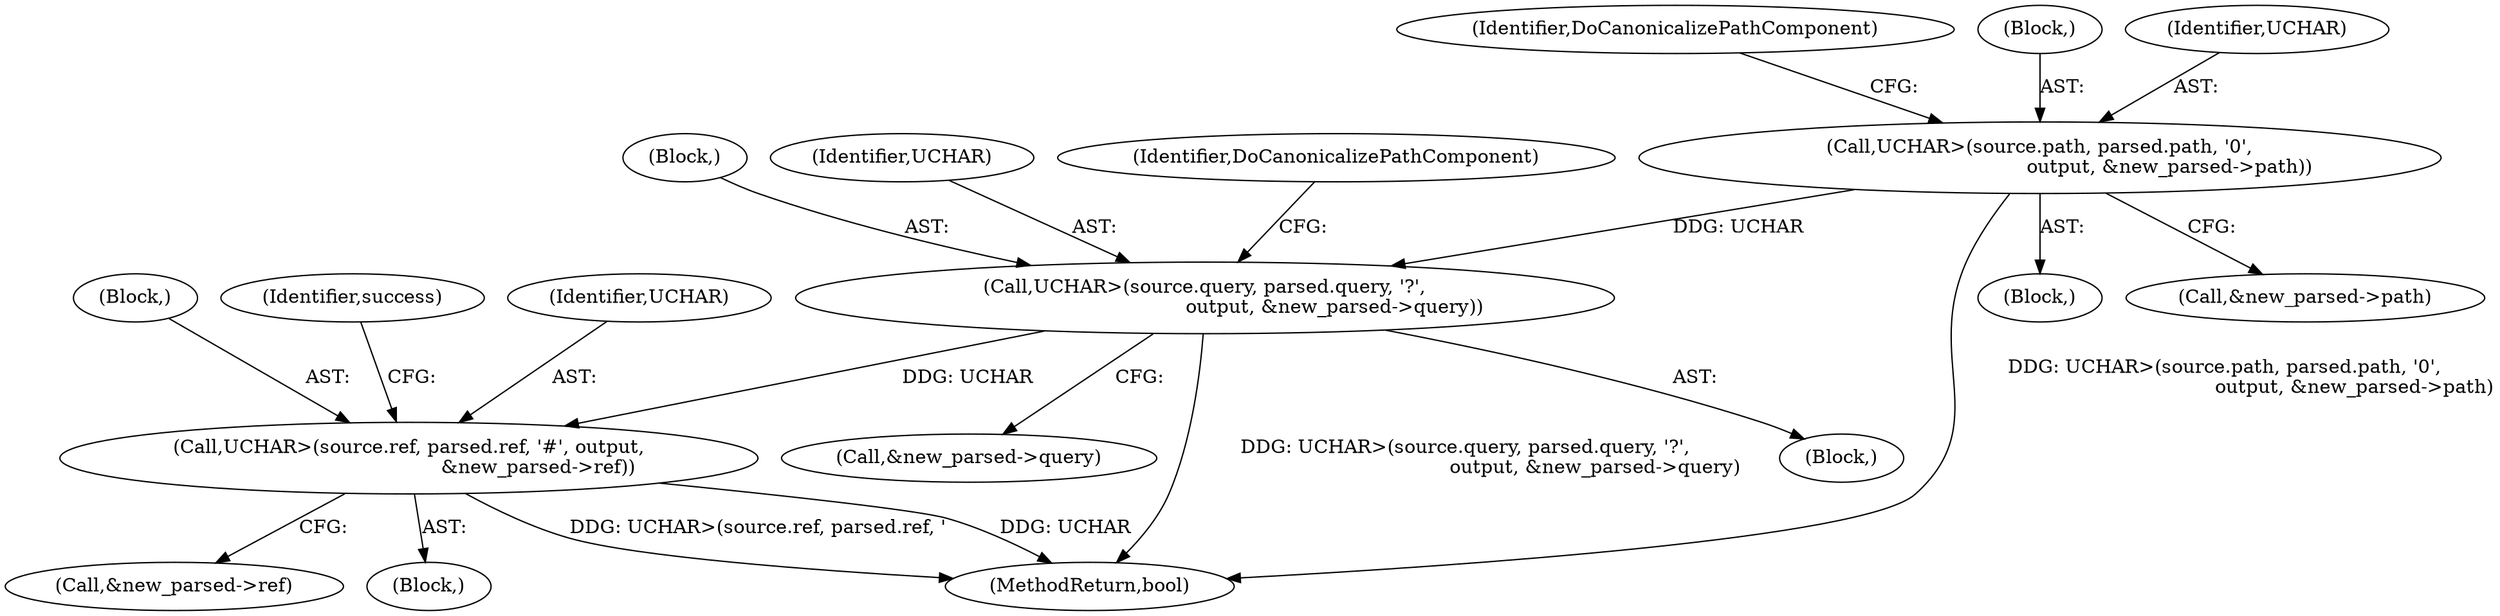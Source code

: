 digraph "0_Chrome_19b1e5e4e1914b5b7464062ec300b817d2bac53d_0@pointer" {
"1000132" [label="(Call,UCHAR>(source.path, parsed.path, '\0',\n                                           output, &new_parsed->path))"];
"1000154" [label="(Call,UCHAR>(source.query, parsed.query, '?',\n                                           output, &new_parsed->query))"];
"1000176" [label="(Call,UCHAR>(source.ref, parsed.ref, '#', output,\n                                           &new_parsed->ref))"];
"1000152" [label="(Identifier,DoCanonicalizePathComponent)"];
"1000168" [label="(Call,&new_parsed->query)"];
"1000128" [label="(Block,)"];
"1000154" [label="(Call,UCHAR>(source.query, parsed.query, '?',\n                                           output, &new_parsed->query))"];
"1000146" [label="(Call,&new_parsed->path)"];
"1000134" [label="(Block,)"];
"1000133" [label="(Identifier,UCHAR)"];
"1000156" [label="(Block,)"];
"1000178" [label="(Block,)"];
"1000196" [label="(MethodReturn,bool)"];
"1000155" [label="(Identifier,UCHAR)"];
"1000195" [label="(Identifier,success)"];
"1000174" [label="(Identifier,DoCanonicalizePathComponent)"];
"1000176" [label="(Call,UCHAR>(source.ref, parsed.ref, '#', output,\n                                           &new_parsed->ref))"];
"1000177" [label="(Identifier,UCHAR)"];
"1000190" [label="(Call,&new_parsed->ref)"];
"1000172" [label="(Block,)"];
"1000132" [label="(Call,UCHAR>(source.path, parsed.path, '\0',\n                                           output, &new_parsed->path))"];
"1000150" [label="(Block,)"];
"1000132" -> "1000128"  [label="AST: "];
"1000132" -> "1000146"  [label="CFG: "];
"1000133" -> "1000132"  [label="AST: "];
"1000134" -> "1000132"  [label="AST: "];
"1000152" -> "1000132"  [label="CFG: "];
"1000132" -> "1000196"  [label="DDG: UCHAR>(source.path, parsed.path, '\0',\n                                           output, &new_parsed->path)"];
"1000132" -> "1000154"  [label="DDG: UCHAR"];
"1000154" -> "1000150"  [label="AST: "];
"1000154" -> "1000168"  [label="CFG: "];
"1000155" -> "1000154"  [label="AST: "];
"1000156" -> "1000154"  [label="AST: "];
"1000174" -> "1000154"  [label="CFG: "];
"1000154" -> "1000196"  [label="DDG: UCHAR>(source.query, parsed.query, '?',\n                                           output, &new_parsed->query)"];
"1000154" -> "1000176"  [label="DDG: UCHAR"];
"1000176" -> "1000172"  [label="AST: "];
"1000176" -> "1000190"  [label="CFG: "];
"1000177" -> "1000176"  [label="AST: "];
"1000178" -> "1000176"  [label="AST: "];
"1000195" -> "1000176"  [label="CFG: "];
"1000176" -> "1000196"  [label="DDG: UCHAR>(source.ref, parsed.ref, '"];
"1000176" -> "1000196"  [label="DDG: UCHAR"];
}
